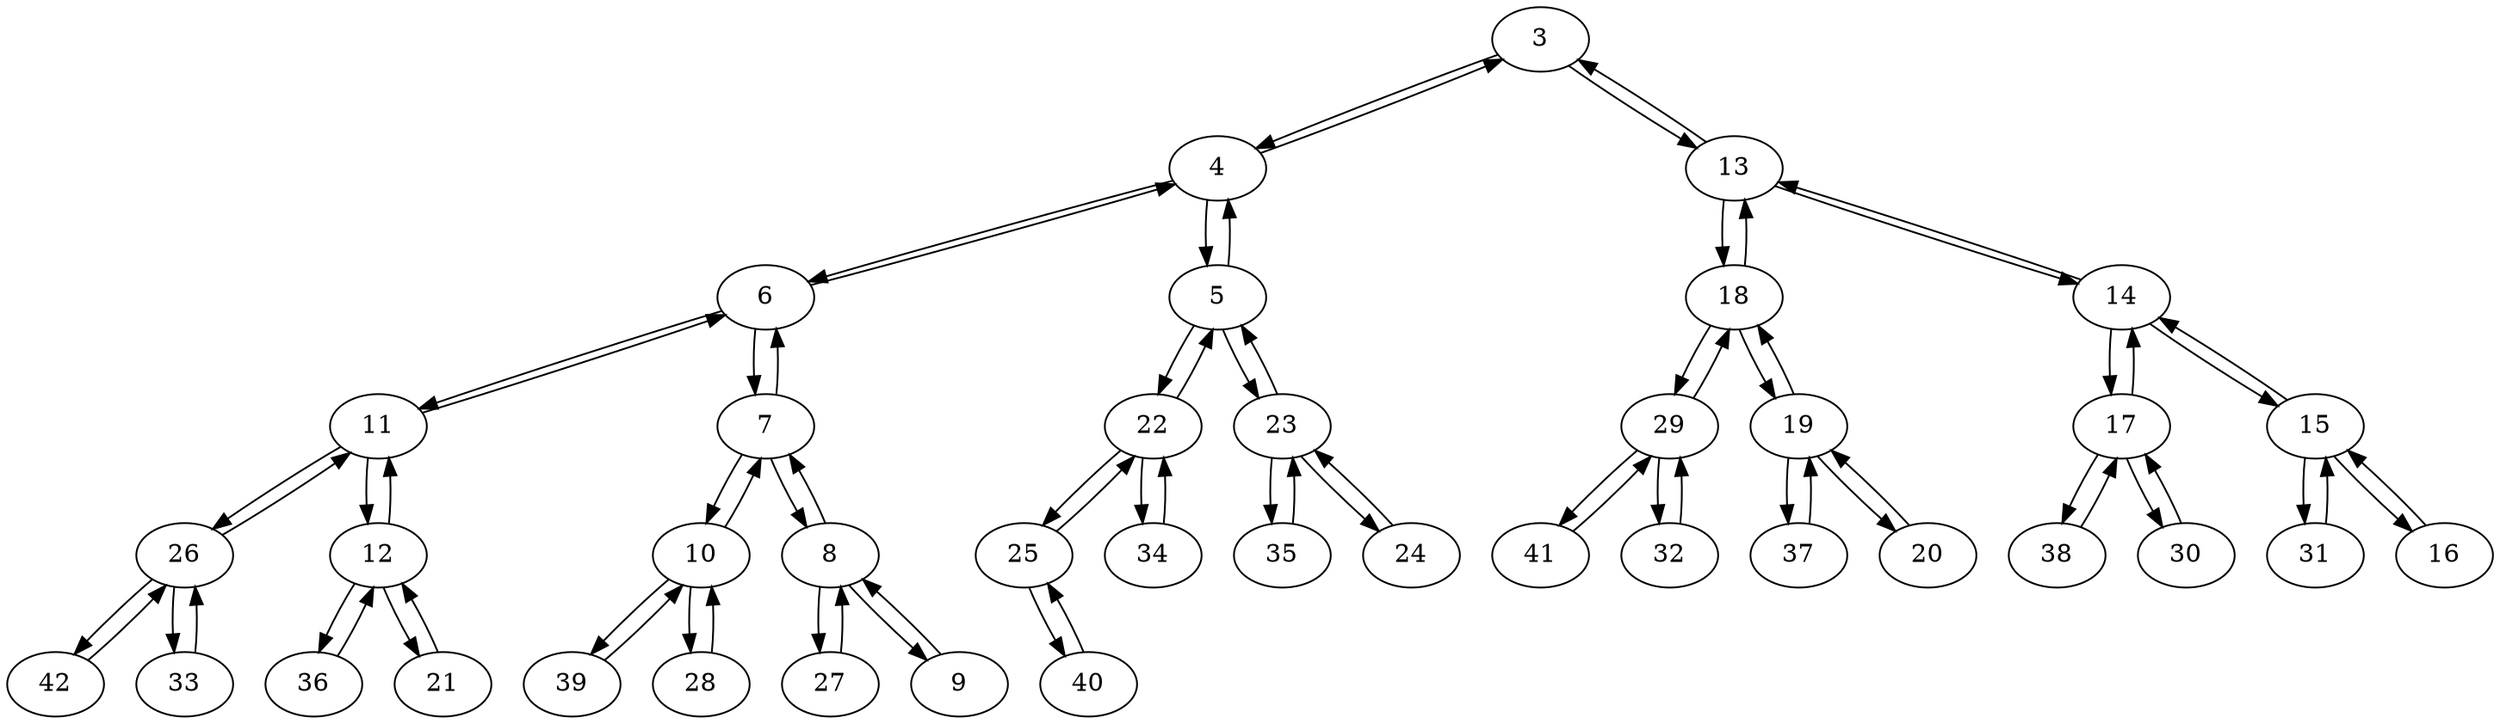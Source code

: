 digraph G {

3 -> 4
4 -> 6
6 -> 11
11 -> 26
26 -> 42
42 -> 26
26 -> 33
33 -> 26
26 -> 11
11 -> 12
12 -> 36
36 -> 12
12 -> 21
21 -> 12
12 -> 11
11 -> 6
6 -> 7
7 -> 10
10 -> 39
39 -> 10
10 -> 28
28 -> 10
10 -> 7
7 -> 8
8 -> 27
27 -> 8
8 -> 9
9 -> 8
8 -> 7
7 -> 6
6 -> 4
4 -> 5
5 -> 22
22 -> 25
25 -> 40
40 -> 25
25 -> 22
22 -> 34
34 -> 22
22 -> 5
5 -> 23
23 -> 35
35 -> 23
23 -> 24
24 -> 23
23 -> 5
5 -> 4
4 -> 3
3 -> 13
13 -> 18
18 -> 29
29 -> 41
41 -> 29
29 -> 32
32 -> 29
29 -> 18
18 -> 19
19 -> 37
37 -> 19
19 -> 20
20 -> 19
19 -> 18
18 -> 13
13 -> 14
14 -> 17
17 -> 38
38 -> 17
17 -> 30
30 -> 17
17 -> 14
14 -> 15
15 -> 31
31 -> 15
15 -> 16
16 -> 15
15 -> 14
14 -> 13
13 -> 3

}
